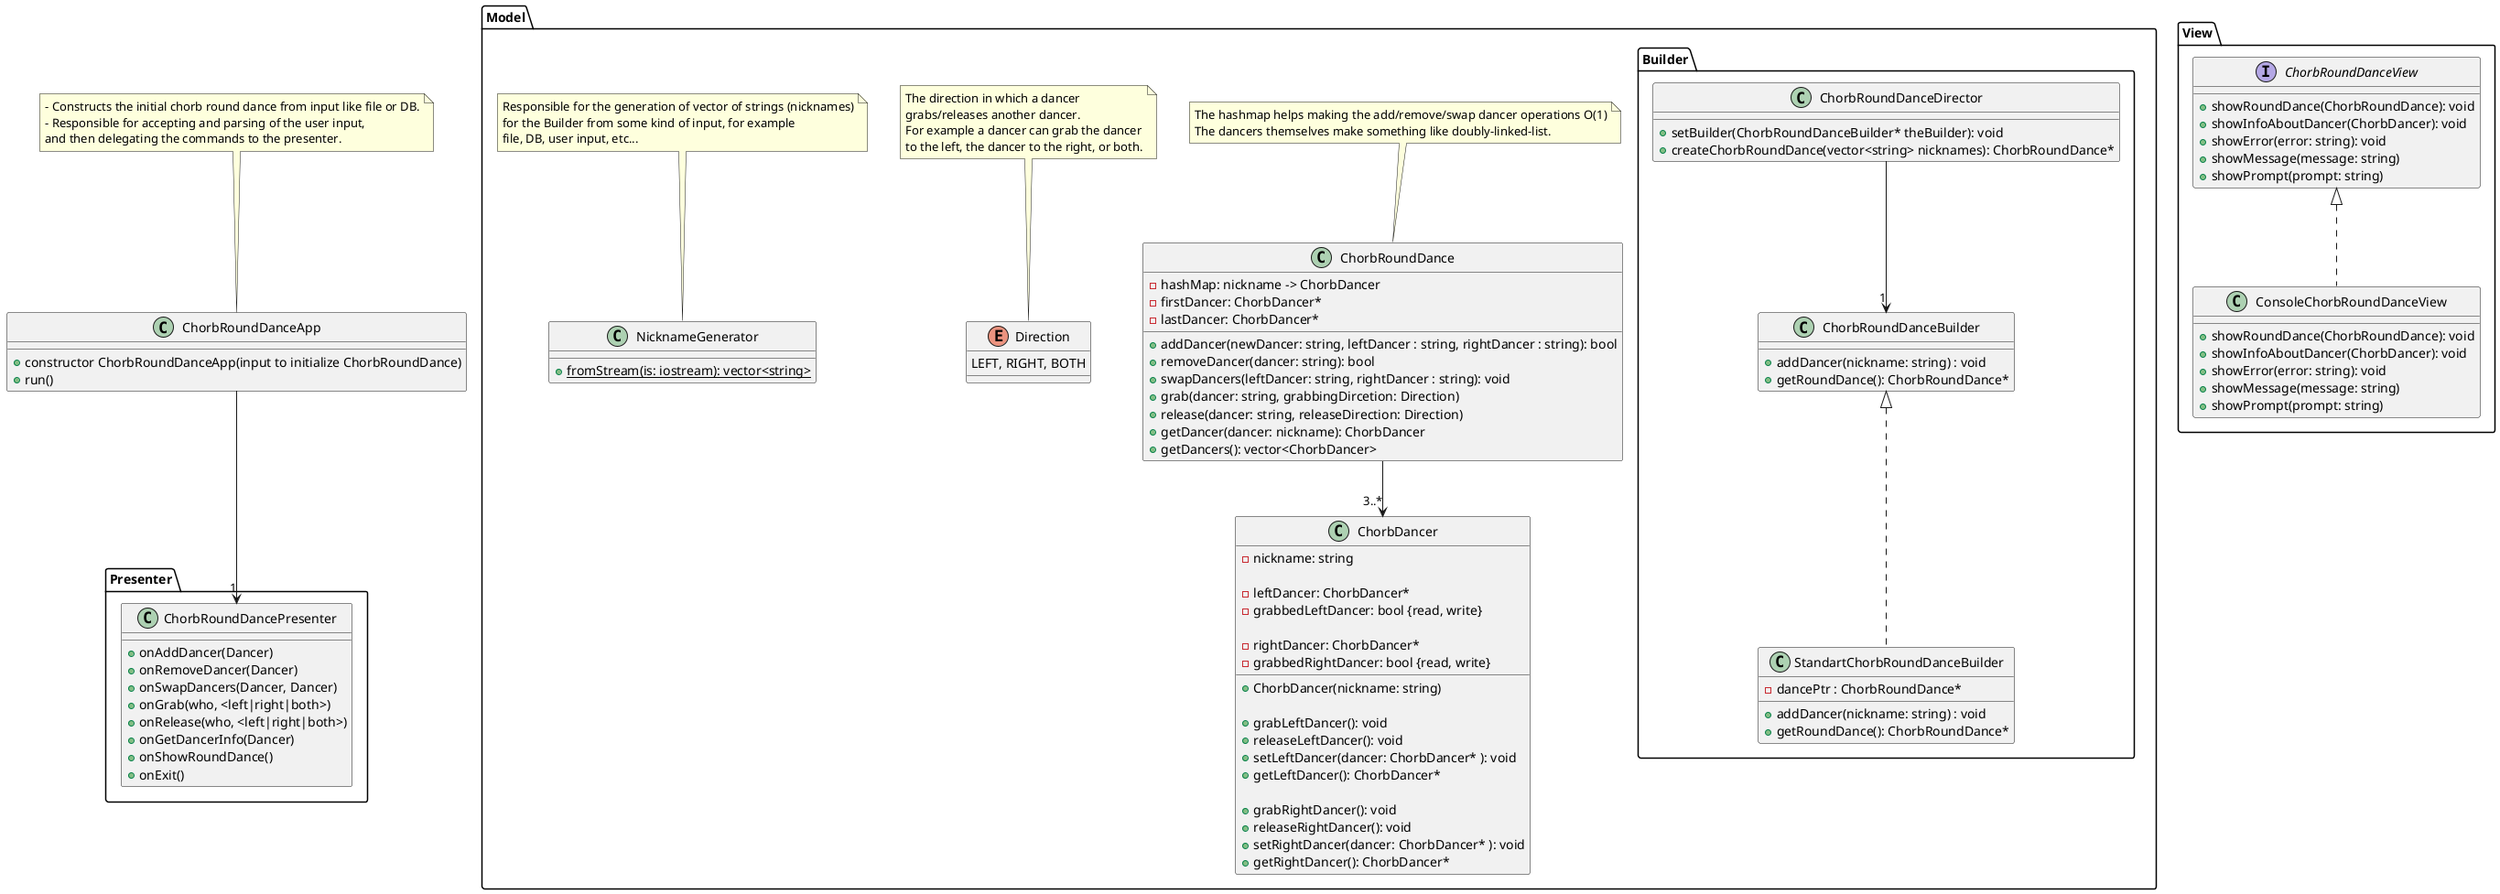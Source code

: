 @startuml
package Model {

  class ChorbRoundDance{
    - hashMap: nickname -> ChorbDancer
    - firstDancer: ChorbDancer*
    - lastDancer: ChorbDancer*
    + addDancer(newDancer: string, leftDancer : string, rightDancer : string): bool
    + removeDancer(dancer: string): bool
    + swapDancers(leftDancer: string, rightDancer : string): void
    + grab(dancer: string, grabbingDircetion: Direction)
    + release(dancer: string, releaseDirection: Direction)
    + getDancer(dancer: nickname): ChorbDancer
    + getDancers(): vector<ChorbDancer>
  }

  ChorbRoundDance --> "3..*" ChorbDancer

  note top of ChorbRoundDance
    The hashmap helps making the add/remove/swap dancer operations O(1)
    The dancers themselves make something like doubly-linked-list.
  end note

  enum Direction {
    LEFT, RIGHT, BOTH
  }

  note top of Direction
    The direction in which a dancer
    grabs/releases another dancer.
    For example a dancer can grab the dancer
    to the left, the dancer to the right, or both.
  end note

  class ChorbDancer{
    - nickname: string

    - leftDancer: ChorbDancer*
    - grabbedLeftDancer: bool {read, write}

    - rightDancer: ChorbDancer*
    - grabbedRightDancer: bool {read, write}

    + ChorbDancer(nickname: string)

    + grabLeftDancer(): void
    + releaseLeftDancer(): void
    + setLeftDancer(dancer: ChorbDancer* ): void
    + getLeftDancer(): ChorbDancer*

    + grabRightDancer(): void
    + releaseRightDancer(): void
    + setRightDancer(dancer: ChorbDancer* ): void
    + getRightDancer(): ChorbDancer*
  }

  class NicknameGenerator {
    + fromStream(is: iostream): vector<string> {static}
  }

  note top of NicknameGenerator
    Responsible for the generation of vector of strings (nicknames)
    for the Builder from some kind of input, for example
    file, DB, user input, etc...
  end note

  package Builder {

    class ChorbRoundDanceBuilder {
      + addDancer(nickname: string) : void
      + getRoundDance(): ChorbRoundDance*
    }

    class StandartChorbRoundDanceBuilder implements ChorbRoundDanceBuilder {
      - dancePtr : ChorbRoundDance*
      + addDancer(nickname: string) : void
      + getRoundDance(): ChorbRoundDance*
    }

    class ChorbRoundDanceDirector {
      + setBuilder(ChorbRoundDanceBuilder* theBuilder): void
      + createChorbRoundDance(vector<string> nicknames): ChorbRoundDance*
    }

    ChorbRoundDanceDirector --> "1" ChorbRoundDanceBuilder

  }

}

package View {
  interface ChorbRoundDanceView {
    + showRoundDance(ChorbRoundDance): void
    + showInfoAboutDancer(ChorbDancer): void
    + showError(error: string): void
    + showMessage(message: string)
    + showPrompt(prompt: string)
  }

  class ConsoleChorbRoundDanceView implements ChorbRoundDanceView {
    + showRoundDance(ChorbRoundDance): void
    + showInfoAboutDancer(ChorbDancer): void
    + showError(error: string): void
    + showMessage(message: string)
    + showPrompt(prompt: string)
  }
}

package Presenter {
  class ChorbRoundDancePresenter {
    + onAddDancer(Dancer)
    + onRemoveDancer(Dancer)
    + onSwapDancers(Dancer, Dancer)
    + onGrab(who, <left|right|both>)
    + onRelease(who, <left|right|both>)
    + onGetDancerInfo(Dancer)
    + onShowRoundDance()
    + onExit()
  }

}

class ChorbRoundDanceApp {
  + constructor ChorbRoundDanceApp(input to initialize ChorbRoundDance)
  + run()
}

note top of ChorbRoundDanceApp
  - Constructs the initial chorb round dance from input like file or DB.
  - Responsible for accepting and parsing of the user input,
  and then delegating the commands to the presenter.
end note

ChorbRoundDanceApp --> "1" ChorbRoundDancePresenter

@enduml
